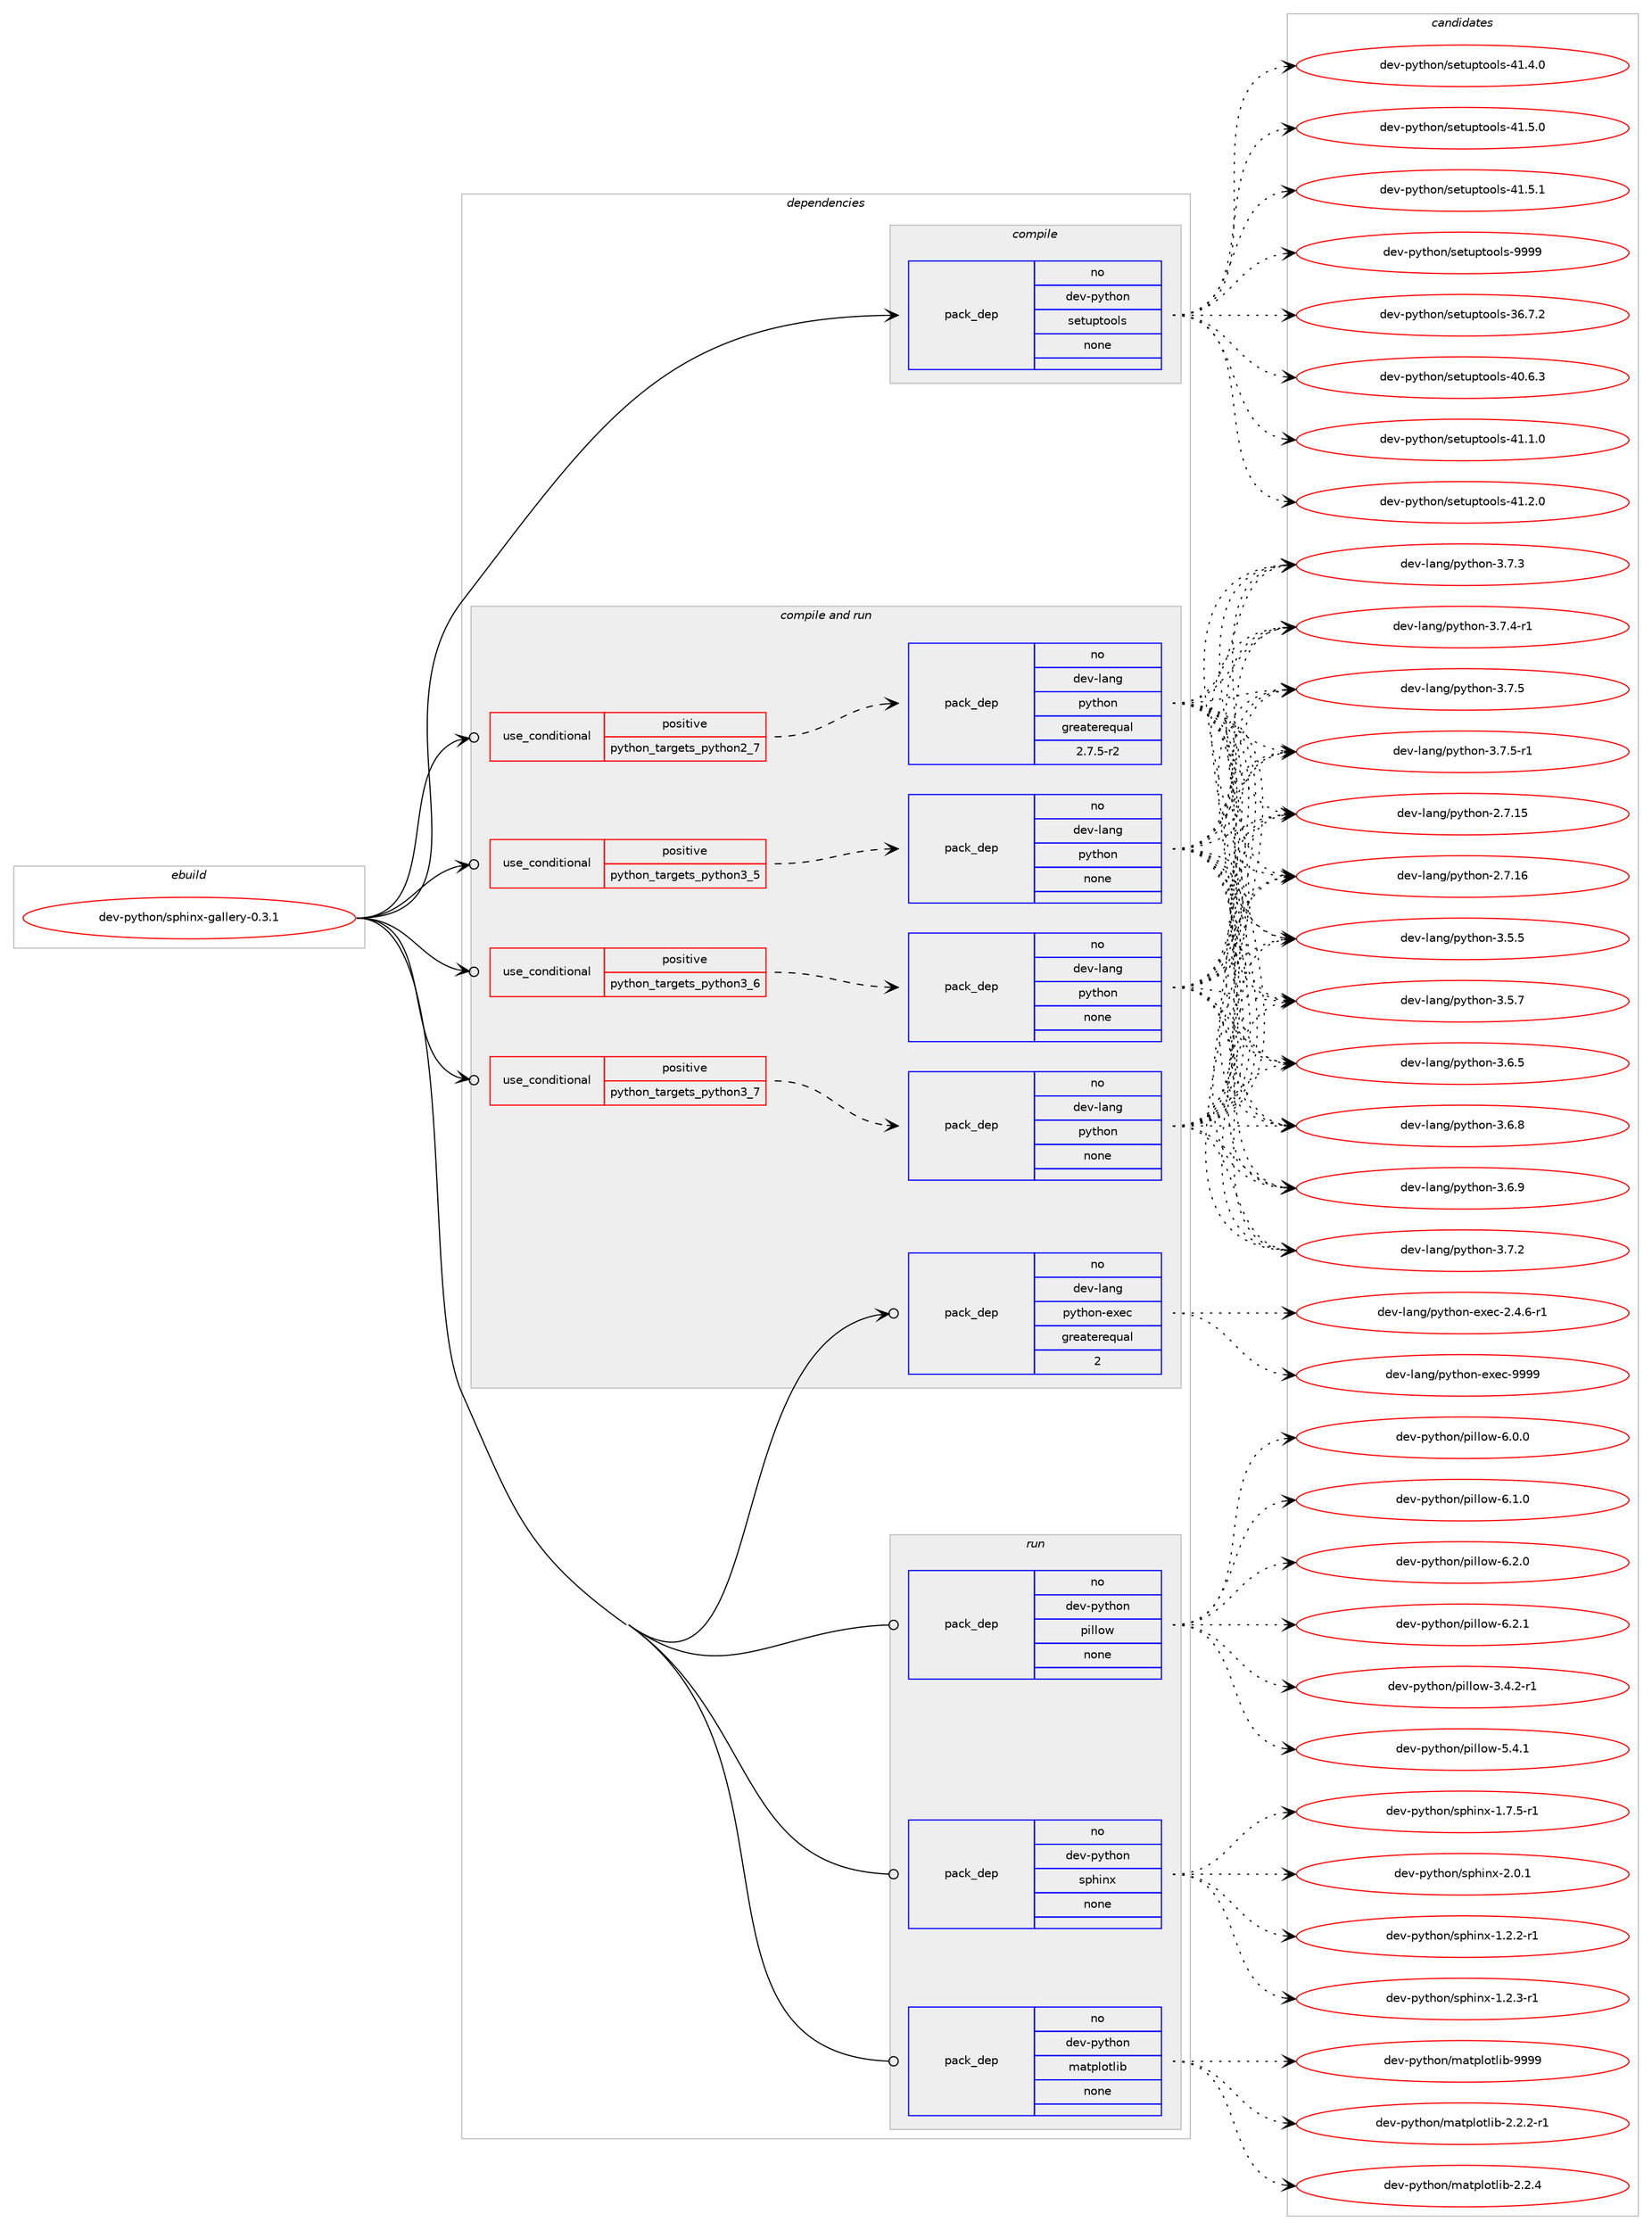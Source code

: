 digraph prolog {

# *************
# Graph options
# *************

newrank=true;
concentrate=true;
compound=true;
graph [rankdir=LR,fontname=Helvetica,fontsize=10,ranksep=1.5];#, ranksep=2.5, nodesep=0.2];
edge  [arrowhead=vee];
node  [fontname=Helvetica,fontsize=10];

# **********
# The ebuild
# **********

subgraph cluster_leftcol {
color=gray;
rank=same;
label=<<i>ebuild</i>>;
id [label="dev-python/sphinx-gallery-0.3.1", color=red, width=4, href="../dev-python/sphinx-gallery-0.3.1.svg"];
}

# ****************
# The dependencies
# ****************

subgraph cluster_midcol {
color=gray;
label=<<i>dependencies</i>>;
subgraph cluster_compile {
fillcolor="#eeeeee";
style=filled;
label=<<i>compile</i>>;
subgraph pack476580 {
dependency638110 [label=<<TABLE BORDER="0" CELLBORDER="1" CELLSPACING="0" CELLPADDING="4" WIDTH="220"><TR><TD ROWSPAN="6" CELLPADDING="30">pack_dep</TD></TR><TR><TD WIDTH="110">no</TD></TR><TR><TD>dev-python</TD></TR><TR><TD>setuptools</TD></TR><TR><TD>none</TD></TR><TR><TD></TD></TR></TABLE>>, shape=none, color=blue];
}
id:e -> dependency638110:w [weight=20,style="solid",arrowhead="vee"];
}
subgraph cluster_compileandrun {
fillcolor="#eeeeee";
style=filled;
label=<<i>compile and run</i>>;
subgraph cond149649 {
dependency638111 [label=<<TABLE BORDER="0" CELLBORDER="1" CELLSPACING="0" CELLPADDING="4"><TR><TD ROWSPAN="3" CELLPADDING="10">use_conditional</TD></TR><TR><TD>positive</TD></TR><TR><TD>python_targets_python2_7</TD></TR></TABLE>>, shape=none, color=red];
subgraph pack476581 {
dependency638112 [label=<<TABLE BORDER="0" CELLBORDER="1" CELLSPACING="0" CELLPADDING="4" WIDTH="220"><TR><TD ROWSPAN="6" CELLPADDING="30">pack_dep</TD></TR><TR><TD WIDTH="110">no</TD></TR><TR><TD>dev-lang</TD></TR><TR><TD>python</TD></TR><TR><TD>greaterequal</TD></TR><TR><TD>2.7.5-r2</TD></TR></TABLE>>, shape=none, color=blue];
}
dependency638111:e -> dependency638112:w [weight=20,style="dashed",arrowhead="vee"];
}
id:e -> dependency638111:w [weight=20,style="solid",arrowhead="odotvee"];
subgraph cond149650 {
dependency638113 [label=<<TABLE BORDER="0" CELLBORDER="1" CELLSPACING="0" CELLPADDING="4"><TR><TD ROWSPAN="3" CELLPADDING="10">use_conditional</TD></TR><TR><TD>positive</TD></TR><TR><TD>python_targets_python3_5</TD></TR></TABLE>>, shape=none, color=red];
subgraph pack476582 {
dependency638114 [label=<<TABLE BORDER="0" CELLBORDER="1" CELLSPACING="0" CELLPADDING="4" WIDTH="220"><TR><TD ROWSPAN="6" CELLPADDING="30">pack_dep</TD></TR><TR><TD WIDTH="110">no</TD></TR><TR><TD>dev-lang</TD></TR><TR><TD>python</TD></TR><TR><TD>none</TD></TR><TR><TD></TD></TR></TABLE>>, shape=none, color=blue];
}
dependency638113:e -> dependency638114:w [weight=20,style="dashed",arrowhead="vee"];
}
id:e -> dependency638113:w [weight=20,style="solid",arrowhead="odotvee"];
subgraph cond149651 {
dependency638115 [label=<<TABLE BORDER="0" CELLBORDER="1" CELLSPACING="0" CELLPADDING="4"><TR><TD ROWSPAN="3" CELLPADDING="10">use_conditional</TD></TR><TR><TD>positive</TD></TR><TR><TD>python_targets_python3_6</TD></TR></TABLE>>, shape=none, color=red];
subgraph pack476583 {
dependency638116 [label=<<TABLE BORDER="0" CELLBORDER="1" CELLSPACING="0" CELLPADDING="4" WIDTH="220"><TR><TD ROWSPAN="6" CELLPADDING="30">pack_dep</TD></TR><TR><TD WIDTH="110">no</TD></TR><TR><TD>dev-lang</TD></TR><TR><TD>python</TD></TR><TR><TD>none</TD></TR><TR><TD></TD></TR></TABLE>>, shape=none, color=blue];
}
dependency638115:e -> dependency638116:w [weight=20,style="dashed",arrowhead="vee"];
}
id:e -> dependency638115:w [weight=20,style="solid",arrowhead="odotvee"];
subgraph cond149652 {
dependency638117 [label=<<TABLE BORDER="0" CELLBORDER="1" CELLSPACING="0" CELLPADDING="4"><TR><TD ROWSPAN="3" CELLPADDING="10">use_conditional</TD></TR><TR><TD>positive</TD></TR><TR><TD>python_targets_python3_7</TD></TR></TABLE>>, shape=none, color=red];
subgraph pack476584 {
dependency638118 [label=<<TABLE BORDER="0" CELLBORDER="1" CELLSPACING="0" CELLPADDING="4" WIDTH="220"><TR><TD ROWSPAN="6" CELLPADDING="30">pack_dep</TD></TR><TR><TD WIDTH="110">no</TD></TR><TR><TD>dev-lang</TD></TR><TR><TD>python</TD></TR><TR><TD>none</TD></TR><TR><TD></TD></TR></TABLE>>, shape=none, color=blue];
}
dependency638117:e -> dependency638118:w [weight=20,style="dashed",arrowhead="vee"];
}
id:e -> dependency638117:w [weight=20,style="solid",arrowhead="odotvee"];
subgraph pack476585 {
dependency638119 [label=<<TABLE BORDER="0" CELLBORDER="1" CELLSPACING="0" CELLPADDING="4" WIDTH="220"><TR><TD ROWSPAN="6" CELLPADDING="30">pack_dep</TD></TR><TR><TD WIDTH="110">no</TD></TR><TR><TD>dev-lang</TD></TR><TR><TD>python-exec</TD></TR><TR><TD>greaterequal</TD></TR><TR><TD>2</TD></TR></TABLE>>, shape=none, color=blue];
}
id:e -> dependency638119:w [weight=20,style="solid",arrowhead="odotvee"];
}
subgraph cluster_run {
fillcolor="#eeeeee";
style=filled;
label=<<i>run</i>>;
subgraph pack476586 {
dependency638120 [label=<<TABLE BORDER="0" CELLBORDER="1" CELLSPACING="0" CELLPADDING="4" WIDTH="220"><TR><TD ROWSPAN="6" CELLPADDING="30">pack_dep</TD></TR><TR><TD WIDTH="110">no</TD></TR><TR><TD>dev-python</TD></TR><TR><TD>matplotlib</TD></TR><TR><TD>none</TD></TR><TR><TD></TD></TR></TABLE>>, shape=none, color=blue];
}
id:e -> dependency638120:w [weight=20,style="solid",arrowhead="odot"];
subgraph pack476587 {
dependency638121 [label=<<TABLE BORDER="0" CELLBORDER="1" CELLSPACING="0" CELLPADDING="4" WIDTH="220"><TR><TD ROWSPAN="6" CELLPADDING="30">pack_dep</TD></TR><TR><TD WIDTH="110">no</TD></TR><TR><TD>dev-python</TD></TR><TR><TD>pillow</TD></TR><TR><TD>none</TD></TR><TR><TD></TD></TR></TABLE>>, shape=none, color=blue];
}
id:e -> dependency638121:w [weight=20,style="solid",arrowhead="odot"];
subgraph pack476588 {
dependency638122 [label=<<TABLE BORDER="0" CELLBORDER="1" CELLSPACING="0" CELLPADDING="4" WIDTH="220"><TR><TD ROWSPAN="6" CELLPADDING="30">pack_dep</TD></TR><TR><TD WIDTH="110">no</TD></TR><TR><TD>dev-python</TD></TR><TR><TD>sphinx</TD></TR><TR><TD>none</TD></TR><TR><TD></TD></TR></TABLE>>, shape=none, color=blue];
}
id:e -> dependency638122:w [weight=20,style="solid",arrowhead="odot"];
}
}

# **************
# The candidates
# **************

subgraph cluster_choices {
rank=same;
color=gray;
label=<<i>candidates</i>>;

subgraph choice476580 {
color=black;
nodesep=1;
choice100101118451121211161041111104711510111611711211611111110811545515446554650 [label="dev-python/setuptools-36.7.2", color=red, width=4,href="../dev-python/setuptools-36.7.2.svg"];
choice100101118451121211161041111104711510111611711211611111110811545524846544651 [label="dev-python/setuptools-40.6.3", color=red, width=4,href="../dev-python/setuptools-40.6.3.svg"];
choice100101118451121211161041111104711510111611711211611111110811545524946494648 [label="dev-python/setuptools-41.1.0", color=red, width=4,href="../dev-python/setuptools-41.1.0.svg"];
choice100101118451121211161041111104711510111611711211611111110811545524946504648 [label="dev-python/setuptools-41.2.0", color=red, width=4,href="../dev-python/setuptools-41.2.0.svg"];
choice100101118451121211161041111104711510111611711211611111110811545524946524648 [label="dev-python/setuptools-41.4.0", color=red, width=4,href="../dev-python/setuptools-41.4.0.svg"];
choice100101118451121211161041111104711510111611711211611111110811545524946534648 [label="dev-python/setuptools-41.5.0", color=red, width=4,href="../dev-python/setuptools-41.5.0.svg"];
choice100101118451121211161041111104711510111611711211611111110811545524946534649 [label="dev-python/setuptools-41.5.1", color=red, width=4,href="../dev-python/setuptools-41.5.1.svg"];
choice10010111845112121116104111110471151011161171121161111111081154557575757 [label="dev-python/setuptools-9999", color=red, width=4,href="../dev-python/setuptools-9999.svg"];
dependency638110:e -> choice100101118451121211161041111104711510111611711211611111110811545515446554650:w [style=dotted,weight="100"];
dependency638110:e -> choice100101118451121211161041111104711510111611711211611111110811545524846544651:w [style=dotted,weight="100"];
dependency638110:e -> choice100101118451121211161041111104711510111611711211611111110811545524946494648:w [style=dotted,weight="100"];
dependency638110:e -> choice100101118451121211161041111104711510111611711211611111110811545524946504648:w [style=dotted,weight="100"];
dependency638110:e -> choice100101118451121211161041111104711510111611711211611111110811545524946524648:w [style=dotted,weight="100"];
dependency638110:e -> choice100101118451121211161041111104711510111611711211611111110811545524946534648:w [style=dotted,weight="100"];
dependency638110:e -> choice100101118451121211161041111104711510111611711211611111110811545524946534649:w [style=dotted,weight="100"];
dependency638110:e -> choice10010111845112121116104111110471151011161171121161111111081154557575757:w [style=dotted,weight="100"];
}
subgraph choice476581 {
color=black;
nodesep=1;
choice10010111845108971101034711212111610411111045504655464953 [label="dev-lang/python-2.7.15", color=red, width=4,href="../dev-lang/python-2.7.15.svg"];
choice10010111845108971101034711212111610411111045504655464954 [label="dev-lang/python-2.7.16", color=red, width=4,href="../dev-lang/python-2.7.16.svg"];
choice100101118451089711010347112121116104111110455146534653 [label="dev-lang/python-3.5.5", color=red, width=4,href="../dev-lang/python-3.5.5.svg"];
choice100101118451089711010347112121116104111110455146534655 [label="dev-lang/python-3.5.7", color=red, width=4,href="../dev-lang/python-3.5.7.svg"];
choice100101118451089711010347112121116104111110455146544653 [label="dev-lang/python-3.6.5", color=red, width=4,href="../dev-lang/python-3.6.5.svg"];
choice100101118451089711010347112121116104111110455146544656 [label="dev-lang/python-3.6.8", color=red, width=4,href="../dev-lang/python-3.6.8.svg"];
choice100101118451089711010347112121116104111110455146544657 [label="dev-lang/python-3.6.9", color=red, width=4,href="../dev-lang/python-3.6.9.svg"];
choice100101118451089711010347112121116104111110455146554650 [label="dev-lang/python-3.7.2", color=red, width=4,href="../dev-lang/python-3.7.2.svg"];
choice100101118451089711010347112121116104111110455146554651 [label="dev-lang/python-3.7.3", color=red, width=4,href="../dev-lang/python-3.7.3.svg"];
choice1001011184510897110103471121211161041111104551465546524511449 [label="dev-lang/python-3.7.4-r1", color=red, width=4,href="../dev-lang/python-3.7.4-r1.svg"];
choice100101118451089711010347112121116104111110455146554653 [label="dev-lang/python-3.7.5", color=red, width=4,href="../dev-lang/python-3.7.5.svg"];
choice1001011184510897110103471121211161041111104551465546534511449 [label="dev-lang/python-3.7.5-r1", color=red, width=4,href="../dev-lang/python-3.7.5-r1.svg"];
dependency638112:e -> choice10010111845108971101034711212111610411111045504655464953:w [style=dotted,weight="100"];
dependency638112:e -> choice10010111845108971101034711212111610411111045504655464954:w [style=dotted,weight="100"];
dependency638112:e -> choice100101118451089711010347112121116104111110455146534653:w [style=dotted,weight="100"];
dependency638112:e -> choice100101118451089711010347112121116104111110455146534655:w [style=dotted,weight="100"];
dependency638112:e -> choice100101118451089711010347112121116104111110455146544653:w [style=dotted,weight="100"];
dependency638112:e -> choice100101118451089711010347112121116104111110455146544656:w [style=dotted,weight="100"];
dependency638112:e -> choice100101118451089711010347112121116104111110455146544657:w [style=dotted,weight="100"];
dependency638112:e -> choice100101118451089711010347112121116104111110455146554650:w [style=dotted,weight="100"];
dependency638112:e -> choice100101118451089711010347112121116104111110455146554651:w [style=dotted,weight="100"];
dependency638112:e -> choice1001011184510897110103471121211161041111104551465546524511449:w [style=dotted,weight="100"];
dependency638112:e -> choice100101118451089711010347112121116104111110455146554653:w [style=dotted,weight="100"];
dependency638112:e -> choice1001011184510897110103471121211161041111104551465546534511449:w [style=dotted,weight="100"];
}
subgraph choice476582 {
color=black;
nodesep=1;
choice10010111845108971101034711212111610411111045504655464953 [label="dev-lang/python-2.7.15", color=red, width=4,href="../dev-lang/python-2.7.15.svg"];
choice10010111845108971101034711212111610411111045504655464954 [label="dev-lang/python-2.7.16", color=red, width=4,href="../dev-lang/python-2.7.16.svg"];
choice100101118451089711010347112121116104111110455146534653 [label="dev-lang/python-3.5.5", color=red, width=4,href="../dev-lang/python-3.5.5.svg"];
choice100101118451089711010347112121116104111110455146534655 [label="dev-lang/python-3.5.7", color=red, width=4,href="../dev-lang/python-3.5.7.svg"];
choice100101118451089711010347112121116104111110455146544653 [label="dev-lang/python-3.6.5", color=red, width=4,href="../dev-lang/python-3.6.5.svg"];
choice100101118451089711010347112121116104111110455146544656 [label="dev-lang/python-3.6.8", color=red, width=4,href="../dev-lang/python-3.6.8.svg"];
choice100101118451089711010347112121116104111110455146544657 [label="dev-lang/python-3.6.9", color=red, width=4,href="../dev-lang/python-3.6.9.svg"];
choice100101118451089711010347112121116104111110455146554650 [label="dev-lang/python-3.7.2", color=red, width=4,href="../dev-lang/python-3.7.2.svg"];
choice100101118451089711010347112121116104111110455146554651 [label="dev-lang/python-3.7.3", color=red, width=4,href="../dev-lang/python-3.7.3.svg"];
choice1001011184510897110103471121211161041111104551465546524511449 [label="dev-lang/python-3.7.4-r1", color=red, width=4,href="../dev-lang/python-3.7.4-r1.svg"];
choice100101118451089711010347112121116104111110455146554653 [label="dev-lang/python-3.7.5", color=red, width=4,href="../dev-lang/python-3.7.5.svg"];
choice1001011184510897110103471121211161041111104551465546534511449 [label="dev-lang/python-3.7.5-r1", color=red, width=4,href="../dev-lang/python-3.7.5-r1.svg"];
dependency638114:e -> choice10010111845108971101034711212111610411111045504655464953:w [style=dotted,weight="100"];
dependency638114:e -> choice10010111845108971101034711212111610411111045504655464954:w [style=dotted,weight="100"];
dependency638114:e -> choice100101118451089711010347112121116104111110455146534653:w [style=dotted,weight="100"];
dependency638114:e -> choice100101118451089711010347112121116104111110455146534655:w [style=dotted,weight="100"];
dependency638114:e -> choice100101118451089711010347112121116104111110455146544653:w [style=dotted,weight="100"];
dependency638114:e -> choice100101118451089711010347112121116104111110455146544656:w [style=dotted,weight="100"];
dependency638114:e -> choice100101118451089711010347112121116104111110455146544657:w [style=dotted,weight="100"];
dependency638114:e -> choice100101118451089711010347112121116104111110455146554650:w [style=dotted,weight="100"];
dependency638114:e -> choice100101118451089711010347112121116104111110455146554651:w [style=dotted,weight="100"];
dependency638114:e -> choice1001011184510897110103471121211161041111104551465546524511449:w [style=dotted,weight="100"];
dependency638114:e -> choice100101118451089711010347112121116104111110455146554653:w [style=dotted,weight="100"];
dependency638114:e -> choice1001011184510897110103471121211161041111104551465546534511449:w [style=dotted,weight="100"];
}
subgraph choice476583 {
color=black;
nodesep=1;
choice10010111845108971101034711212111610411111045504655464953 [label="dev-lang/python-2.7.15", color=red, width=4,href="../dev-lang/python-2.7.15.svg"];
choice10010111845108971101034711212111610411111045504655464954 [label="dev-lang/python-2.7.16", color=red, width=4,href="../dev-lang/python-2.7.16.svg"];
choice100101118451089711010347112121116104111110455146534653 [label="dev-lang/python-3.5.5", color=red, width=4,href="../dev-lang/python-3.5.5.svg"];
choice100101118451089711010347112121116104111110455146534655 [label="dev-lang/python-3.5.7", color=red, width=4,href="../dev-lang/python-3.5.7.svg"];
choice100101118451089711010347112121116104111110455146544653 [label="dev-lang/python-3.6.5", color=red, width=4,href="../dev-lang/python-3.6.5.svg"];
choice100101118451089711010347112121116104111110455146544656 [label="dev-lang/python-3.6.8", color=red, width=4,href="../dev-lang/python-3.6.8.svg"];
choice100101118451089711010347112121116104111110455146544657 [label="dev-lang/python-3.6.9", color=red, width=4,href="../dev-lang/python-3.6.9.svg"];
choice100101118451089711010347112121116104111110455146554650 [label="dev-lang/python-3.7.2", color=red, width=4,href="../dev-lang/python-3.7.2.svg"];
choice100101118451089711010347112121116104111110455146554651 [label="dev-lang/python-3.7.3", color=red, width=4,href="../dev-lang/python-3.7.3.svg"];
choice1001011184510897110103471121211161041111104551465546524511449 [label="dev-lang/python-3.7.4-r1", color=red, width=4,href="../dev-lang/python-3.7.4-r1.svg"];
choice100101118451089711010347112121116104111110455146554653 [label="dev-lang/python-3.7.5", color=red, width=4,href="../dev-lang/python-3.7.5.svg"];
choice1001011184510897110103471121211161041111104551465546534511449 [label="dev-lang/python-3.7.5-r1", color=red, width=4,href="../dev-lang/python-3.7.5-r1.svg"];
dependency638116:e -> choice10010111845108971101034711212111610411111045504655464953:w [style=dotted,weight="100"];
dependency638116:e -> choice10010111845108971101034711212111610411111045504655464954:w [style=dotted,weight="100"];
dependency638116:e -> choice100101118451089711010347112121116104111110455146534653:w [style=dotted,weight="100"];
dependency638116:e -> choice100101118451089711010347112121116104111110455146534655:w [style=dotted,weight="100"];
dependency638116:e -> choice100101118451089711010347112121116104111110455146544653:w [style=dotted,weight="100"];
dependency638116:e -> choice100101118451089711010347112121116104111110455146544656:w [style=dotted,weight="100"];
dependency638116:e -> choice100101118451089711010347112121116104111110455146544657:w [style=dotted,weight="100"];
dependency638116:e -> choice100101118451089711010347112121116104111110455146554650:w [style=dotted,weight="100"];
dependency638116:e -> choice100101118451089711010347112121116104111110455146554651:w [style=dotted,weight="100"];
dependency638116:e -> choice1001011184510897110103471121211161041111104551465546524511449:w [style=dotted,weight="100"];
dependency638116:e -> choice100101118451089711010347112121116104111110455146554653:w [style=dotted,weight="100"];
dependency638116:e -> choice1001011184510897110103471121211161041111104551465546534511449:w [style=dotted,weight="100"];
}
subgraph choice476584 {
color=black;
nodesep=1;
choice10010111845108971101034711212111610411111045504655464953 [label="dev-lang/python-2.7.15", color=red, width=4,href="../dev-lang/python-2.7.15.svg"];
choice10010111845108971101034711212111610411111045504655464954 [label="dev-lang/python-2.7.16", color=red, width=4,href="../dev-lang/python-2.7.16.svg"];
choice100101118451089711010347112121116104111110455146534653 [label="dev-lang/python-3.5.5", color=red, width=4,href="../dev-lang/python-3.5.5.svg"];
choice100101118451089711010347112121116104111110455146534655 [label="dev-lang/python-3.5.7", color=red, width=4,href="../dev-lang/python-3.5.7.svg"];
choice100101118451089711010347112121116104111110455146544653 [label="dev-lang/python-3.6.5", color=red, width=4,href="../dev-lang/python-3.6.5.svg"];
choice100101118451089711010347112121116104111110455146544656 [label="dev-lang/python-3.6.8", color=red, width=4,href="../dev-lang/python-3.6.8.svg"];
choice100101118451089711010347112121116104111110455146544657 [label="dev-lang/python-3.6.9", color=red, width=4,href="../dev-lang/python-3.6.9.svg"];
choice100101118451089711010347112121116104111110455146554650 [label="dev-lang/python-3.7.2", color=red, width=4,href="../dev-lang/python-3.7.2.svg"];
choice100101118451089711010347112121116104111110455146554651 [label="dev-lang/python-3.7.3", color=red, width=4,href="../dev-lang/python-3.7.3.svg"];
choice1001011184510897110103471121211161041111104551465546524511449 [label="dev-lang/python-3.7.4-r1", color=red, width=4,href="../dev-lang/python-3.7.4-r1.svg"];
choice100101118451089711010347112121116104111110455146554653 [label="dev-lang/python-3.7.5", color=red, width=4,href="../dev-lang/python-3.7.5.svg"];
choice1001011184510897110103471121211161041111104551465546534511449 [label="dev-lang/python-3.7.5-r1", color=red, width=4,href="../dev-lang/python-3.7.5-r1.svg"];
dependency638118:e -> choice10010111845108971101034711212111610411111045504655464953:w [style=dotted,weight="100"];
dependency638118:e -> choice10010111845108971101034711212111610411111045504655464954:w [style=dotted,weight="100"];
dependency638118:e -> choice100101118451089711010347112121116104111110455146534653:w [style=dotted,weight="100"];
dependency638118:e -> choice100101118451089711010347112121116104111110455146534655:w [style=dotted,weight="100"];
dependency638118:e -> choice100101118451089711010347112121116104111110455146544653:w [style=dotted,weight="100"];
dependency638118:e -> choice100101118451089711010347112121116104111110455146544656:w [style=dotted,weight="100"];
dependency638118:e -> choice100101118451089711010347112121116104111110455146544657:w [style=dotted,weight="100"];
dependency638118:e -> choice100101118451089711010347112121116104111110455146554650:w [style=dotted,weight="100"];
dependency638118:e -> choice100101118451089711010347112121116104111110455146554651:w [style=dotted,weight="100"];
dependency638118:e -> choice1001011184510897110103471121211161041111104551465546524511449:w [style=dotted,weight="100"];
dependency638118:e -> choice100101118451089711010347112121116104111110455146554653:w [style=dotted,weight="100"];
dependency638118:e -> choice1001011184510897110103471121211161041111104551465546534511449:w [style=dotted,weight="100"];
}
subgraph choice476585 {
color=black;
nodesep=1;
choice10010111845108971101034711212111610411111045101120101994550465246544511449 [label="dev-lang/python-exec-2.4.6-r1", color=red, width=4,href="../dev-lang/python-exec-2.4.6-r1.svg"];
choice10010111845108971101034711212111610411111045101120101994557575757 [label="dev-lang/python-exec-9999", color=red, width=4,href="../dev-lang/python-exec-9999.svg"];
dependency638119:e -> choice10010111845108971101034711212111610411111045101120101994550465246544511449:w [style=dotted,weight="100"];
dependency638119:e -> choice10010111845108971101034711212111610411111045101120101994557575757:w [style=dotted,weight="100"];
}
subgraph choice476586 {
color=black;
nodesep=1;
choice100101118451121211161041111104710997116112108111116108105984550465046504511449 [label="dev-python/matplotlib-2.2.2-r1", color=red, width=4,href="../dev-python/matplotlib-2.2.2-r1.svg"];
choice10010111845112121116104111110471099711611210811111610810598455046504652 [label="dev-python/matplotlib-2.2.4", color=red, width=4,href="../dev-python/matplotlib-2.2.4.svg"];
choice100101118451121211161041111104710997116112108111116108105984557575757 [label="dev-python/matplotlib-9999", color=red, width=4,href="../dev-python/matplotlib-9999.svg"];
dependency638120:e -> choice100101118451121211161041111104710997116112108111116108105984550465046504511449:w [style=dotted,weight="100"];
dependency638120:e -> choice10010111845112121116104111110471099711611210811111610810598455046504652:w [style=dotted,weight="100"];
dependency638120:e -> choice100101118451121211161041111104710997116112108111116108105984557575757:w [style=dotted,weight="100"];
}
subgraph choice476587 {
color=black;
nodesep=1;
choice10010111845112121116104111110471121051081081111194551465246504511449 [label="dev-python/pillow-3.4.2-r1", color=red, width=4,href="../dev-python/pillow-3.4.2-r1.svg"];
choice1001011184511212111610411111047112105108108111119455346524649 [label="dev-python/pillow-5.4.1", color=red, width=4,href="../dev-python/pillow-5.4.1.svg"];
choice1001011184511212111610411111047112105108108111119455446484648 [label="dev-python/pillow-6.0.0", color=red, width=4,href="../dev-python/pillow-6.0.0.svg"];
choice1001011184511212111610411111047112105108108111119455446494648 [label="dev-python/pillow-6.1.0", color=red, width=4,href="../dev-python/pillow-6.1.0.svg"];
choice1001011184511212111610411111047112105108108111119455446504648 [label="dev-python/pillow-6.2.0", color=red, width=4,href="../dev-python/pillow-6.2.0.svg"];
choice1001011184511212111610411111047112105108108111119455446504649 [label="dev-python/pillow-6.2.1", color=red, width=4,href="../dev-python/pillow-6.2.1.svg"];
dependency638121:e -> choice10010111845112121116104111110471121051081081111194551465246504511449:w [style=dotted,weight="100"];
dependency638121:e -> choice1001011184511212111610411111047112105108108111119455346524649:w [style=dotted,weight="100"];
dependency638121:e -> choice1001011184511212111610411111047112105108108111119455446484648:w [style=dotted,weight="100"];
dependency638121:e -> choice1001011184511212111610411111047112105108108111119455446494648:w [style=dotted,weight="100"];
dependency638121:e -> choice1001011184511212111610411111047112105108108111119455446504648:w [style=dotted,weight="100"];
dependency638121:e -> choice1001011184511212111610411111047112105108108111119455446504649:w [style=dotted,weight="100"];
}
subgraph choice476588 {
color=black;
nodesep=1;
choice10010111845112121116104111110471151121041051101204549465046504511449 [label="dev-python/sphinx-1.2.2-r1", color=red, width=4,href="../dev-python/sphinx-1.2.2-r1.svg"];
choice10010111845112121116104111110471151121041051101204549465046514511449 [label="dev-python/sphinx-1.2.3-r1", color=red, width=4,href="../dev-python/sphinx-1.2.3-r1.svg"];
choice10010111845112121116104111110471151121041051101204549465546534511449 [label="dev-python/sphinx-1.7.5-r1", color=red, width=4,href="../dev-python/sphinx-1.7.5-r1.svg"];
choice1001011184511212111610411111047115112104105110120455046484649 [label="dev-python/sphinx-2.0.1", color=red, width=4,href="../dev-python/sphinx-2.0.1.svg"];
dependency638122:e -> choice10010111845112121116104111110471151121041051101204549465046504511449:w [style=dotted,weight="100"];
dependency638122:e -> choice10010111845112121116104111110471151121041051101204549465046514511449:w [style=dotted,weight="100"];
dependency638122:e -> choice10010111845112121116104111110471151121041051101204549465546534511449:w [style=dotted,weight="100"];
dependency638122:e -> choice1001011184511212111610411111047115112104105110120455046484649:w [style=dotted,weight="100"];
}
}

}
